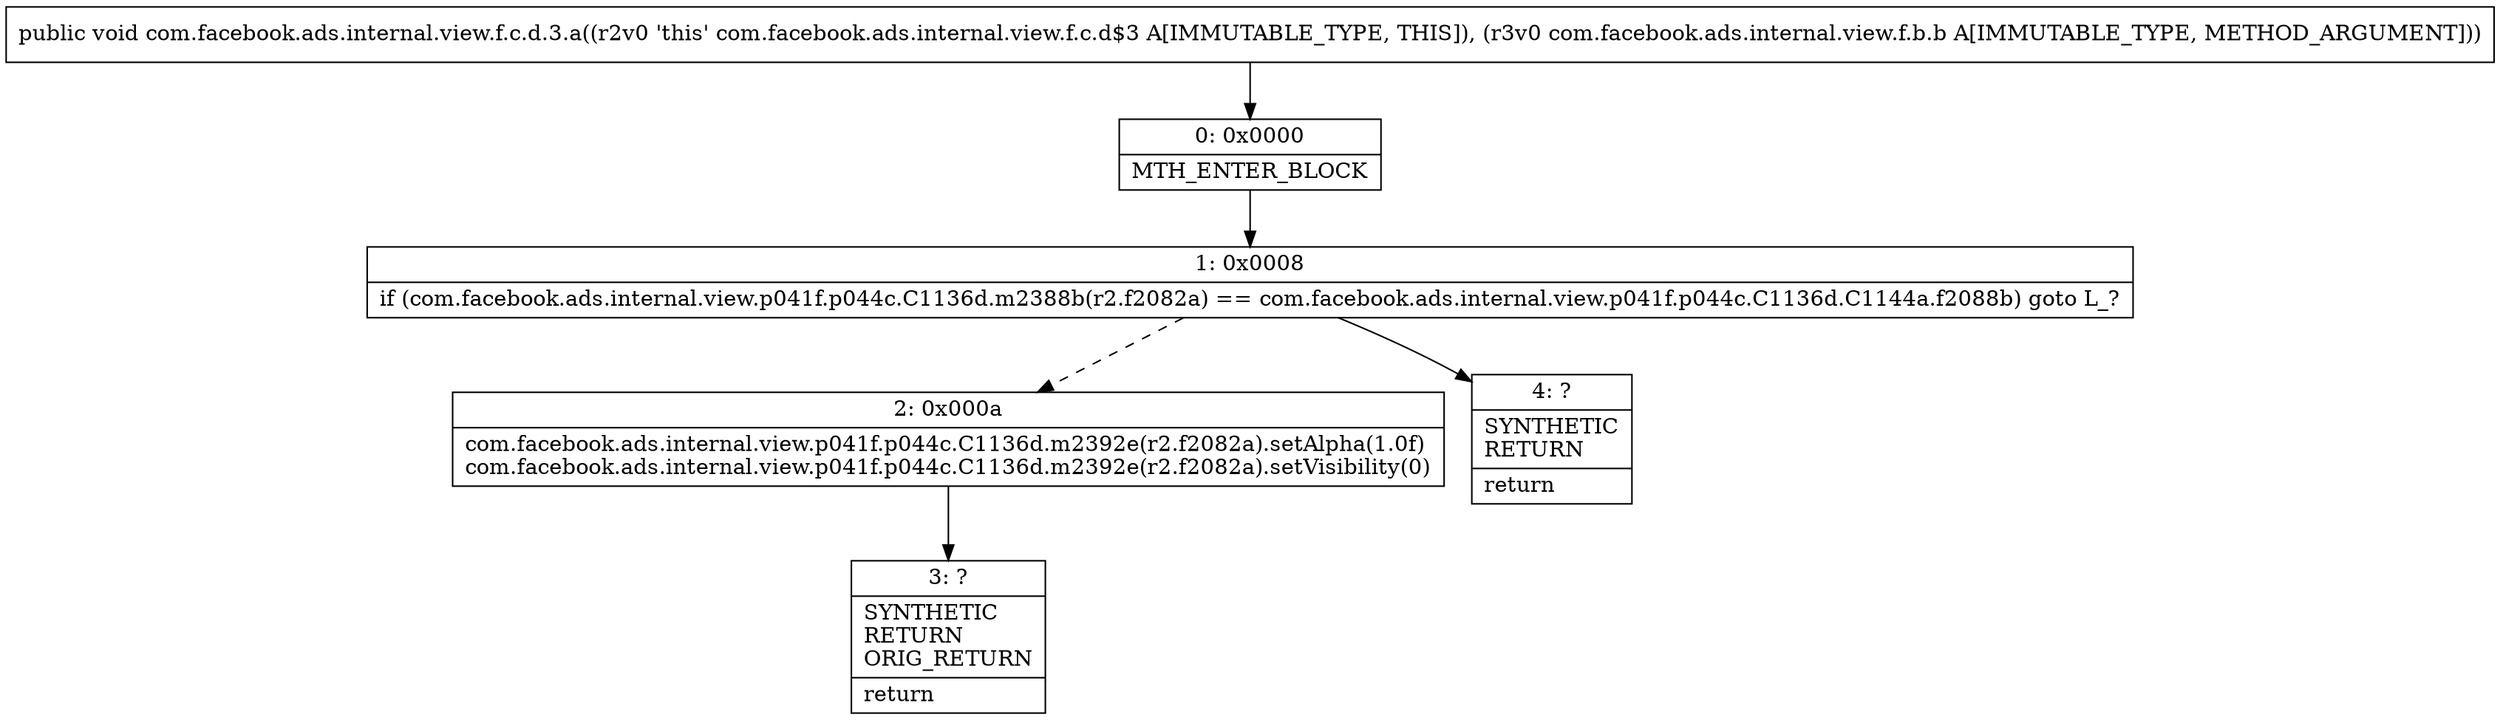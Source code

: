 digraph "CFG forcom.facebook.ads.internal.view.f.c.d.3.a(Lcom\/facebook\/ads\/internal\/view\/f\/b\/b;)V" {
Node_0 [shape=record,label="{0\:\ 0x0000|MTH_ENTER_BLOCK\l}"];
Node_1 [shape=record,label="{1\:\ 0x0008|if (com.facebook.ads.internal.view.p041f.p044c.C1136d.m2388b(r2.f2082a) == com.facebook.ads.internal.view.p041f.p044c.C1136d.C1144a.f2088b) goto L_?\l}"];
Node_2 [shape=record,label="{2\:\ 0x000a|com.facebook.ads.internal.view.p041f.p044c.C1136d.m2392e(r2.f2082a).setAlpha(1.0f)\lcom.facebook.ads.internal.view.p041f.p044c.C1136d.m2392e(r2.f2082a).setVisibility(0)\l}"];
Node_3 [shape=record,label="{3\:\ ?|SYNTHETIC\lRETURN\lORIG_RETURN\l|return\l}"];
Node_4 [shape=record,label="{4\:\ ?|SYNTHETIC\lRETURN\l|return\l}"];
MethodNode[shape=record,label="{public void com.facebook.ads.internal.view.f.c.d.3.a((r2v0 'this' com.facebook.ads.internal.view.f.c.d$3 A[IMMUTABLE_TYPE, THIS]), (r3v0 com.facebook.ads.internal.view.f.b.b A[IMMUTABLE_TYPE, METHOD_ARGUMENT])) }"];
MethodNode -> Node_0;
Node_0 -> Node_1;
Node_1 -> Node_2[style=dashed];
Node_1 -> Node_4;
Node_2 -> Node_3;
}

